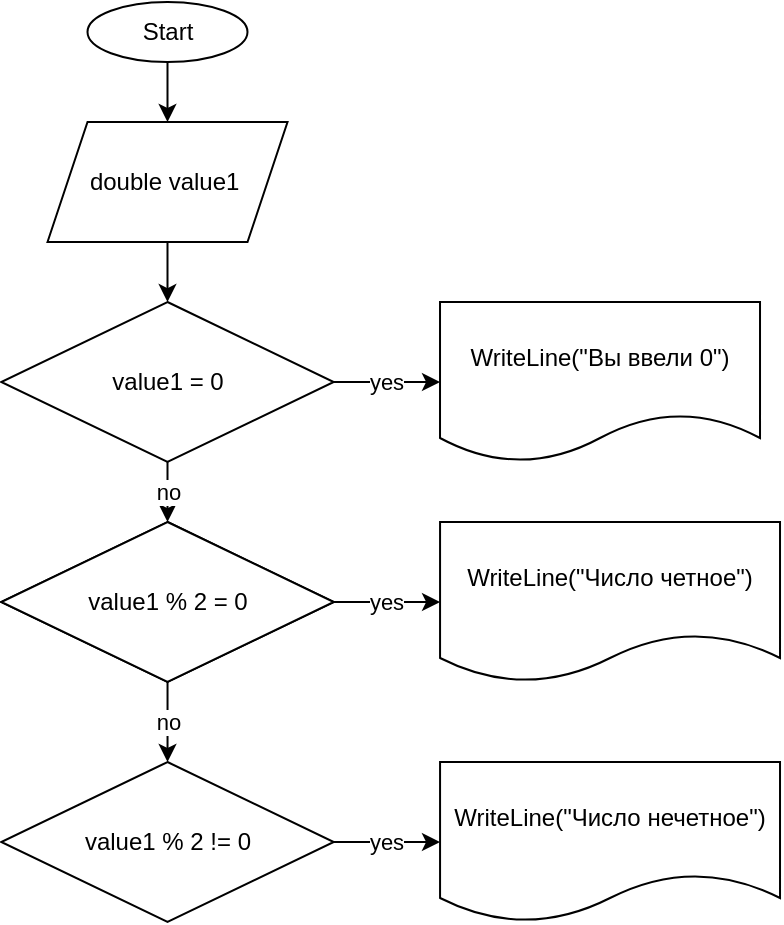 <mxfile>
    <diagram id="CfLts7JXnZs10Yi-ryZP" name="Страница 1">
        <mxGraphModel dx="809" dy="481" grid="1" gridSize="10" guides="1" tooltips="1" connect="1" arrows="1" fold="1" page="1" pageScale="1" pageWidth="827" pageHeight="1169" math="0" shadow="0">
            <root>
                <mxCell id="0"/>
                <mxCell id="1" parent="0"/>
                <mxCell id="45" value="" style="edgeStyle=none;html=1;" edge="1" parent="1" source="2" target="44">
                    <mxGeometry relative="1" as="geometry"/>
                </mxCell>
                <mxCell id="2" value="Start" style="ellipse;whiteSpace=wrap;html=1;" parent="1" vertex="1">
                    <mxGeometry x="273.75" y="50" width="80" height="30" as="geometry"/>
                </mxCell>
                <mxCell id="47" value="" style="edgeStyle=none;html=1;" edge="1" parent="1" source="44" target="46">
                    <mxGeometry relative="1" as="geometry"/>
                </mxCell>
                <mxCell id="44" value="double&amp;nbsp;value1&amp;nbsp;" style="shape=parallelogram;perimeter=parallelogramPerimeter;whiteSpace=wrap;html=1;fixedSize=1;" vertex="1" parent="1">
                    <mxGeometry x="253.76" y="110" width="120" height="60" as="geometry"/>
                </mxCell>
                <mxCell id="49" value="yes" style="edgeStyle=none;html=1;" edge="1" parent="1" source="46" target="48">
                    <mxGeometry relative="1" as="geometry"/>
                </mxCell>
                <mxCell id="51" value="no" style="edgeStyle=none;html=1;" edge="1" parent="1" source="46" target="50">
                    <mxGeometry relative="1" as="geometry"/>
                </mxCell>
                <mxCell id="46" value="&lt;span&gt;value1 = 0&lt;/span&gt;" style="rhombus;whiteSpace=wrap;html=1;" vertex="1" parent="1">
                    <mxGeometry x="230.62" y="200" width="166.25" height="80" as="geometry"/>
                </mxCell>
                <mxCell id="48" value="WriteLine(&quot;Вы ввели 0&quot;)" style="shape=document;whiteSpace=wrap;html=1;boundedLbl=1;" vertex="1" parent="1">
                    <mxGeometry x="450.01" y="200" width="160" height="80" as="geometry"/>
                </mxCell>
                <mxCell id="50" value="&lt;span&gt;value1 % 2 = 0&lt;/span&gt;" style="rhombus;whiteSpace=wrap;html=1;" vertex="1" parent="1">
                    <mxGeometry x="230.64" y="310" width="166.25" height="80" as="geometry"/>
                </mxCell>
                <mxCell id="52" value="yes" style="edgeStyle=none;html=1;" edge="1" parent="1">
                    <mxGeometry relative="1" as="geometry">
                        <mxPoint x="396.89" y="350.0" as="sourcePoint"/>
                        <mxPoint x="450.025" y="350.0" as="targetPoint"/>
                    </mxGeometry>
                </mxCell>
                <mxCell id="58" value="no" style="edgeStyle=none;html=1;" edge="1" parent="1" source="54" target="56">
                    <mxGeometry relative="1" as="geometry"/>
                </mxCell>
                <mxCell id="54" value="&lt;span&gt;value1 % 2 = 0&lt;/span&gt;" style="rhombus;whiteSpace=wrap;html=1;" vertex="1" parent="1">
                    <mxGeometry x="230.64" y="310" width="166.25" height="80" as="geometry"/>
                </mxCell>
                <mxCell id="55" value="WriteLine(&quot;Число четное&quot;)" style="shape=document;whiteSpace=wrap;html=1;boundedLbl=1;" vertex="1" parent="1">
                    <mxGeometry x="450.03" y="310" width="169.98" height="80" as="geometry"/>
                </mxCell>
                <mxCell id="59" value="yes" style="edgeStyle=none;html=1;" edge="1" parent="1" source="56">
                    <mxGeometry relative="1" as="geometry">
                        <mxPoint x="450" y="470.0" as="targetPoint"/>
                    </mxGeometry>
                </mxCell>
                <mxCell id="56" value="&lt;span&gt;value1 % 2 != 0&lt;/span&gt;" style="rhombus;whiteSpace=wrap;html=1;" vertex="1" parent="1">
                    <mxGeometry x="230.64" y="430" width="166.25" height="80" as="geometry"/>
                </mxCell>
                <mxCell id="57" value="WriteLine(&quot;Число нечетное&quot;)" style="shape=document;whiteSpace=wrap;html=1;boundedLbl=1;" vertex="1" parent="1">
                    <mxGeometry x="450.03" y="430" width="169.98" height="80" as="geometry"/>
                </mxCell>
            </root>
        </mxGraphModel>
    </diagram>
</mxfile>